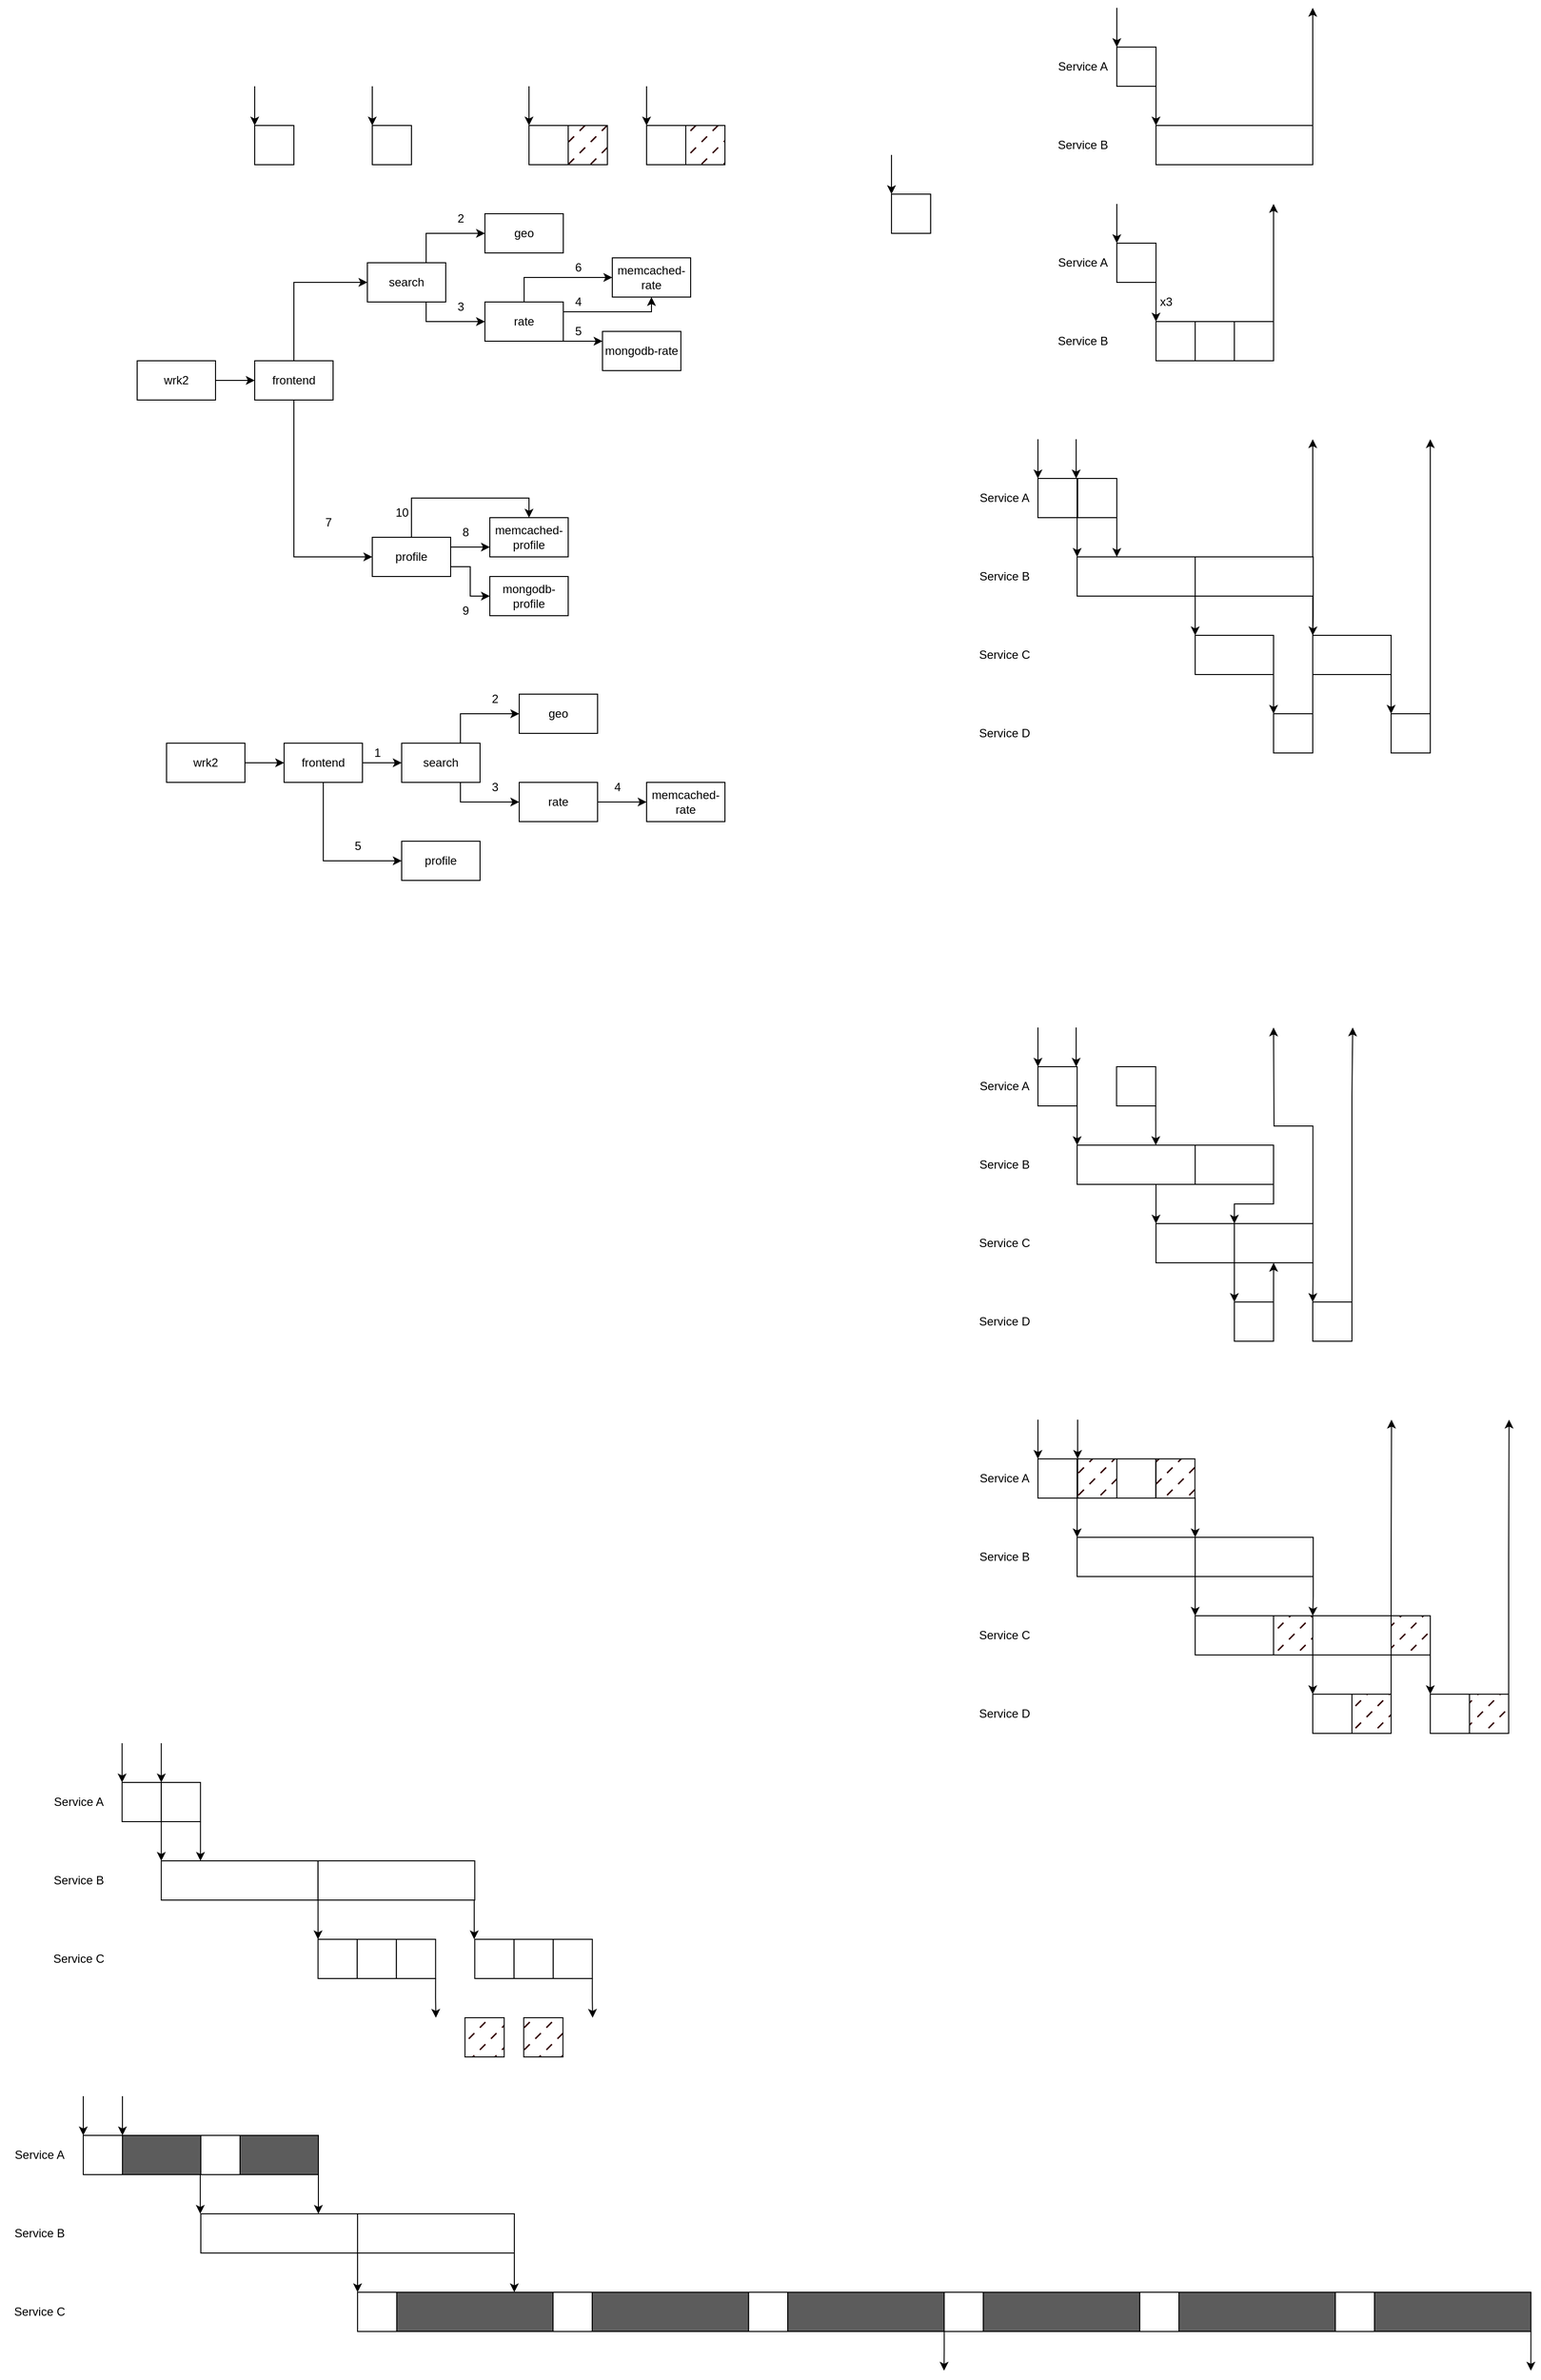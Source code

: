 <mxfile version="22.0.4" type="github">
  <diagram name="第 1 页" id="OEahfblkwuhMB7AwYaEU">
    <mxGraphModel dx="1998" dy="789" grid="1" gridSize="10" guides="1" tooltips="1" connect="1" arrows="1" fold="1" page="1" pageScale="1" pageWidth="827" pageHeight="1169" math="0" shadow="0">
      <root>
        <mxCell id="0" />
        <mxCell id="1" parent="0" />
        <mxCell id="B1E-eOPHSDBghDcf-yU1-1" value="" style="rounded=0;whiteSpace=wrap;html=1;" parent="1" vertex="1">
          <mxGeometry x="160" y="320" width="40" height="40" as="geometry" />
        </mxCell>
        <mxCell id="B1E-eOPHSDBghDcf-yU1-2" value="" style="rounded=0;whiteSpace=wrap;html=1;" parent="1" vertex="1">
          <mxGeometry x="280" y="320" width="40" height="40" as="geometry" />
        </mxCell>
        <mxCell id="B1E-eOPHSDBghDcf-yU1-3" value="" style="endArrow=classic;html=1;rounded=0;" parent="1" edge="1">
          <mxGeometry width="50" height="50" relative="1" as="geometry">
            <mxPoint x="160" y="280" as="sourcePoint" />
            <mxPoint x="160" y="320" as="targetPoint" />
          </mxGeometry>
        </mxCell>
        <mxCell id="B1E-eOPHSDBghDcf-yU1-4" value="" style="endArrow=classic;html=1;rounded=0;" parent="1" edge="1">
          <mxGeometry width="50" height="50" relative="1" as="geometry">
            <mxPoint x="280" y="280" as="sourcePoint" />
            <mxPoint x="280" y="320" as="targetPoint" />
          </mxGeometry>
        </mxCell>
        <mxCell id="B1E-eOPHSDBghDcf-yU1-5" value="" style="rounded=0;whiteSpace=wrap;html=1;" parent="1" vertex="1">
          <mxGeometry x="440" y="320" width="40" height="40" as="geometry" />
        </mxCell>
        <mxCell id="B1E-eOPHSDBghDcf-yU1-6" value="" style="rounded=0;whiteSpace=wrap;html=1;" parent="1" vertex="1">
          <mxGeometry x="560" y="320" width="40" height="40" as="geometry" />
        </mxCell>
        <mxCell id="B1E-eOPHSDBghDcf-yU1-7" value="" style="endArrow=classic;html=1;rounded=0;" parent="1" edge="1">
          <mxGeometry width="50" height="50" relative="1" as="geometry">
            <mxPoint x="440" y="280" as="sourcePoint" />
            <mxPoint x="440" y="320" as="targetPoint" />
          </mxGeometry>
        </mxCell>
        <mxCell id="B1E-eOPHSDBghDcf-yU1-8" value="" style="endArrow=classic;html=1;rounded=0;" parent="1" edge="1">
          <mxGeometry width="50" height="50" relative="1" as="geometry">
            <mxPoint x="560" y="280" as="sourcePoint" />
            <mxPoint x="560" y="320" as="targetPoint" />
          </mxGeometry>
        </mxCell>
        <mxCell id="B1E-eOPHSDBghDcf-yU1-9" value="" style="rounded=0;whiteSpace=wrap;html=1;gradientColor=none;gradientDirection=radial;fillStyle=dashed;fillColor=#330000;" parent="1" vertex="1">
          <mxGeometry x="480" y="320" width="40" height="40" as="geometry" />
        </mxCell>
        <mxCell id="B1E-eOPHSDBghDcf-yU1-10" value="" style="rounded=0;whiteSpace=wrap;html=1;gradientColor=none;gradientDirection=radial;fillStyle=dashed;fillColor=#330000;" parent="1" vertex="1">
          <mxGeometry x="600" y="320" width="40" height="40" as="geometry" />
        </mxCell>
        <mxCell id="B1E-eOPHSDBghDcf-yU1-11" style="edgeStyle=orthogonalEdgeStyle;rounded=0;orthogonalLoop=1;jettySize=auto;html=1;exitX=1;exitY=0.5;exitDx=0;exitDy=0;entryX=0;entryY=0.5;entryDx=0;entryDy=0;" parent="1" source="B1E-eOPHSDBghDcf-yU1-12" target="B1E-eOPHSDBghDcf-yU1-15" edge="1">
          <mxGeometry relative="1" as="geometry" />
        </mxCell>
        <mxCell id="B1E-eOPHSDBghDcf-yU1-12" value="wrk2" style="rounded=0;whiteSpace=wrap;html=1;" parent="1" vertex="1">
          <mxGeometry x="40" y="560" width="80" height="40" as="geometry" />
        </mxCell>
        <mxCell id="B1E-eOPHSDBghDcf-yU1-13" style="edgeStyle=orthogonalEdgeStyle;rounded=0;orthogonalLoop=1;jettySize=auto;html=1;exitX=0.5;exitY=1;exitDx=0;exitDy=0;entryX=0;entryY=0.5;entryDx=0;entryDy=0;" parent="1" source="B1E-eOPHSDBghDcf-yU1-15" target="B1E-eOPHSDBghDcf-yU1-27" edge="1">
          <mxGeometry relative="1" as="geometry" />
        </mxCell>
        <mxCell id="B1E-eOPHSDBghDcf-yU1-14" style="edgeStyle=orthogonalEdgeStyle;rounded=0;orthogonalLoop=1;jettySize=auto;html=1;exitX=0.5;exitY=0;exitDx=0;exitDy=0;entryX=0;entryY=0.5;entryDx=0;entryDy=0;" parent="1" source="B1E-eOPHSDBghDcf-yU1-15" target="B1E-eOPHSDBghDcf-yU1-18" edge="1">
          <mxGeometry relative="1" as="geometry" />
        </mxCell>
        <mxCell id="B1E-eOPHSDBghDcf-yU1-15" value="frontend" style="rounded=0;whiteSpace=wrap;html=1;" parent="1" vertex="1">
          <mxGeometry x="160" y="560" width="80" height="40" as="geometry" />
        </mxCell>
        <mxCell id="B1E-eOPHSDBghDcf-yU1-16" style="edgeStyle=orthogonalEdgeStyle;rounded=0;orthogonalLoop=1;jettySize=auto;html=1;exitX=0.75;exitY=0;exitDx=0;exitDy=0;entryX=0;entryY=0.5;entryDx=0;entryDy=0;" parent="1" source="B1E-eOPHSDBghDcf-yU1-18" target="B1E-eOPHSDBghDcf-yU1-19" edge="1">
          <mxGeometry relative="1" as="geometry" />
        </mxCell>
        <mxCell id="B1E-eOPHSDBghDcf-yU1-17" style="edgeStyle=orthogonalEdgeStyle;rounded=0;orthogonalLoop=1;jettySize=auto;html=1;exitX=0.75;exitY=1;exitDx=0;exitDy=0;entryX=0;entryY=0.5;entryDx=0;entryDy=0;" parent="1" source="B1E-eOPHSDBghDcf-yU1-18" target="B1E-eOPHSDBghDcf-yU1-23" edge="1">
          <mxGeometry relative="1" as="geometry" />
        </mxCell>
        <mxCell id="B1E-eOPHSDBghDcf-yU1-18" value="search" style="rounded=0;whiteSpace=wrap;html=1;" parent="1" vertex="1">
          <mxGeometry x="275" y="460" width="80" height="40" as="geometry" />
        </mxCell>
        <mxCell id="B1E-eOPHSDBghDcf-yU1-19" value="geo" style="rounded=0;whiteSpace=wrap;html=1;" parent="1" vertex="1">
          <mxGeometry x="395" y="410" width="80" height="40" as="geometry" />
        </mxCell>
        <mxCell id="B1E-eOPHSDBghDcf-yU1-20" style="edgeStyle=orthogonalEdgeStyle;rounded=0;orthogonalLoop=1;jettySize=auto;html=1;exitX=1;exitY=1;exitDx=0;exitDy=0;entryX=0;entryY=0.25;entryDx=0;entryDy=0;" parent="1" source="B1E-eOPHSDBghDcf-yU1-23" target="B1E-eOPHSDBghDcf-yU1-29" edge="1">
          <mxGeometry relative="1" as="geometry">
            <Array as="points">
              <mxPoint x="485" y="540" />
              <mxPoint x="485" y="540" />
            </Array>
          </mxGeometry>
        </mxCell>
        <mxCell id="B1E-eOPHSDBghDcf-yU1-21" style="edgeStyle=orthogonalEdgeStyle;rounded=0;orthogonalLoop=1;jettySize=auto;html=1;exitX=1;exitY=0.25;exitDx=0;exitDy=0;entryX=0.5;entryY=1;entryDx=0;entryDy=0;" parent="1" source="B1E-eOPHSDBghDcf-yU1-23" target="B1E-eOPHSDBghDcf-yU1-28" edge="1">
          <mxGeometry relative="1" as="geometry">
            <Array as="points">
              <mxPoint x="565" y="510" />
            </Array>
          </mxGeometry>
        </mxCell>
        <mxCell id="B1E-eOPHSDBghDcf-yU1-22" style="edgeStyle=orthogonalEdgeStyle;rounded=0;orthogonalLoop=1;jettySize=auto;html=1;exitX=0.5;exitY=0;exitDx=0;exitDy=0;entryX=0;entryY=0.5;entryDx=0;entryDy=0;" parent="1" source="B1E-eOPHSDBghDcf-yU1-23" target="B1E-eOPHSDBghDcf-yU1-28" edge="1">
          <mxGeometry relative="1" as="geometry" />
        </mxCell>
        <mxCell id="B1E-eOPHSDBghDcf-yU1-23" value="rate" style="rounded=0;whiteSpace=wrap;html=1;" parent="1" vertex="1">
          <mxGeometry x="395" y="500" width="80" height="40" as="geometry" />
        </mxCell>
        <mxCell id="B1E-eOPHSDBghDcf-yU1-24" style="edgeStyle=orthogonalEdgeStyle;rounded=0;orthogonalLoop=1;jettySize=auto;html=1;exitX=1;exitY=0.25;exitDx=0;exitDy=0;entryX=0;entryY=0.75;entryDx=0;entryDy=0;" parent="1" source="B1E-eOPHSDBghDcf-yU1-27" target="B1E-eOPHSDBghDcf-yU1-30" edge="1">
          <mxGeometry relative="1" as="geometry" />
        </mxCell>
        <mxCell id="B1E-eOPHSDBghDcf-yU1-25" style="edgeStyle=orthogonalEdgeStyle;rounded=0;orthogonalLoop=1;jettySize=auto;html=1;exitX=1;exitY=0.75;exitDx=0;exitDy=0;entryX=0;entryY=0.5;entryDx=0;entryDy=0;" parent="1" source="B1E-eOPHSDBghDcf-yU1-27" target="B1E-eOPHSDBghDcf-yU1-31" edge="1">
          <mxGeometry relative="1" as="geometry" />
        </mxCell>
        <mxCell id="B1E-eOPHSDBghDcf-yU1-26" style="edgeStyle=orthogonalEdgeStyle;rounded=0;orthogonalLoop=1;jettySize=auto;html=1;exitX=0.5;exitY=0;exitDx=0;exitDy=0;entryX=0.5;entryY=0;entryDx=0;entryDy=0;" parent="1" source="B1E-eOPHSDBghDcf-yU1-27" target="B1E-eOPHSDBghDcf-yU1-30" edge="1">
          <mxGeometry relative="1" as="geometry" />
        </mxCell>
        <mxCell id="B1E-eOPHSDBghDcf-yU1-27" value="profile" style="rounded=0;whiteSpace=wrap;html=1;" parent="1" vertex="1">
          <mxGeometry x="280" y="740" width="80" height="40" as="geometry" />
        </mxCell>
        <mxCell id="B1E-eOPHSDBghDcf-yU1-28" value="memcached-rate" style="rounded=0;whiteSpace=wrap;html=1;" parent="1" vertex="1">
          <mxGeometry x="525" y="455" width="80" height="40" as="geometry" />
        </mxCell>
        <mxCell id="B1E-eOPHSDBghDcf-yU1-29" value="mongodb-rate" style="rounded=0;whiteSpace=wrap;html=1;" parent="1" vertex="1">
          <mxGeometry x="515" y="530" width="80" height="40" as="geometry" />
        </mxCell>
        <mxCell id="B1E-eOPHSDBghDcf-yU1-30" value="memcached-profile" style="rounded=0;whiteSpace=wrap;html=1;" parent="1" vertex="1">
          <mxGeometry x="400" y="720" width="80" height="40" as="geometry" />
        </mxCell>
        <mxCell id="B1E-eOPHSDBghDcf-yU1-31" value="mongodb-profile" style="rounded=0;whiteSpace=wrap;html=1;" parent="1" vertex="1">
          <mxGeometry x="400" y="780" width="80" height="40" as="geometry" />
        </mxCell>
        <mxCell id="B1E-eOPHSDBghDcf-yU1-32" value="2" style="text;html=1;align=center;verticalAlign=middle;resizable=0;points=[];autosize=1;strokeColor=none;fillColor=none;" parent="1" vertex="1">
          <mxGeometry x="355" y="400" width="30" height="30" as="geometry" />
        </mxCell>
        <mxCell id="B1E-eOPHSDBghDcf-yU1-33" value="3" style="text;html=1;align=center;verticalAlign=middle;resizable=0;points=[];autosize=1;strokeColor=none;fillColor=none;" parent="1" vertex="1">
          <mxGeometry x="355" y="490" width="30" height="30" as="geometry" />
        </mxCell>
        <mxCell id="B1E-eOPHSDBghDcf-yU1-34" value="4" style="text;html=1;align=center;verticalAlign=middle;resizable=0;points=[];autosize=1;strokeColor=none;fillColor=none;" parent="1" vertex="1">
          <mxGeometry x="475" y="485" width="30" height="30" as="geometry" />
        </mxCell>
        <mxCell id="B1E-eOPHSDBghDcf-yU1-35" value="5" style="text;html=1;align=center;verticalAlign=middle;resizable=0;points=[];autosize=1;strokeColor=none;fillColor=none;" parent="1" vertex="1">
          <mxGeometry x="475" y="515" width="30" height="30" as="geometry" />
        </mxCell>
        <mxCell id="B1E-eOPHSDBghDcf-yU1-36" value="8" style="text;html=1;align=center;verticalAlign=middle;resizable=0;points=[];autosize=1;strokeColor=none;fillColor=none;" parent="1" vertex="1">
          <mxGeometry x="360" y="720" width="30" height="30" as="geometry" />
        </mxCell>
        <mxCell id="B1E-eOPHSDBghDcf-yU1-37" value="7" style="text;html=1;align=center;verticalAlign=middle;resizable=0;points=[];autosize=1;strokeColor=none;fillColor=none;" parent="1" vertex="1">
          <mxGeometry x="220" y="710" width="30" height="30" as="geometry" />
        </mxCell>
        <mxCell id="B1E-eOPHSDBghDcf-yU1-38" value="9" style="text;html=1;align=center;verticalAlign=middle;resizable=0;points=[];autosize=1;strokeColor=none;fillColor=none;" parent="1" vertex="1">
          <mxGeometry x="360" y="800" width="30" height="30" as="geometry" />
        </mxCell>
        <mxCell id="B1E-eOPHSDBghDcf-yU1-39" value="6" style="text;html=1;align=center;verticalAlign=middle;resizable=0;points=[];autosize=1;strokeColor=none;fillColor=none;" parent="1" vertex="1">
          <mxGeometry x="475" y="450" width="30" height="30" as="geometry" />
        </mxCell>
        <mxCell id="B1E-eOPHSDBghDcf-yU1-40" value="10" style="text;html=1;align=center;verticalAlign=middle;resizable=0;points=[];autosize=1;strokeColor=none;fillColor=none;" parent="1" vertex="1">
          <mxGeometry x="290" y="700" width="40" height="30" as="geometry" />
        </mxCell>
        <mxCell id="B1E-eOPHSDBghDcf-yU1-41" style="edgeStyle=orthogonalEdgeStyle;rounded=0;orthogonalLoop=1;jettySize=auto;html=1;exitX=1;exitY=0.5;exitDx=0;exitDy=0;entryX=0;entryY=0.5;entryDx=0;entryDy=0;" parent="1" source="B1E-eOPHSDBghDcf-yU1-42" target="B1E-eOPHSDBghDcf-yU1-45" edge="1">
          <mxGeometry relative="1" as="geometry" />
        </mxCell>
        <mxCell id="B1E-eOPHSDBghDcf-yU1-42" value="wrk2" style="rounded=0;whiteSpace=wrap;html=1;" parent="1" vertex="1">
          <mxGeometry x="70" y="950" width="80" height="40" as="geometry" />
        </mxCell>
        <mxCell id="B1E-eOPHSDBghDcf-yU1-43" style="edgeStyle=orthogonalEdgeStyle;rounded=0;orthogonalLoop=1;jettySize=auto;html=1;exitX=1;exitY=0.5;exitDx=0;exitDy=0;entryX=0;entryY=0.5;entryDx=0;entryDy=0;" parent="1" source="B1E-eOPHSDBghDcf-yU1-45" target="B1E-eOPHSDBghDcf-yU1-48" edge="1">
          <mxGeometry relative="1" as="geometry" />
        </mxCell>
        <mxCell id="B1E-eOPHSDBghDcf-yU1-44" style="edgeStyle=orthogonalEdgeStyle;rounded=0;orthogonalLoop=1;jettySize=auto;html=1;exitX=0.5;exitY=1;exitDx=0;exitDy=0;entryX=0;entryY=0.5;entryDx=0;entryDy=0;" parent="1" source="B1E-eOPHSDBghDcf-yU1-45" target="B1E-eOPHSDBghDcf-yU1-52" edge="1">
          <mxGeometry relative="1" as="geometry" />
        </mxCell>
        <mxCell id="B1E-eOPHSDBghDcf-yU1-45" value="frontend" style="rounded=0;whiteSpace=wrap;html=1;" parent="1" vertex="1">
          <mxGeometry x="190" y="950" width="80" height="40" as="geometry" />
        </mxCell>
        <mxCell id="B1E-eOPHSDBghDcf-yU1-46" style="edgeStyle=orthogonalEdgeStyle;rounded=0;orthogonalLoop=1;jettySize=auto;html=1;exitX=0.75;exitY=0;exitDx=0;exitDy=0;entryX=0;entryY=0.5;entryDx=0;entryDy=0;" parent="1" source="B1E-eOPHSDBghDcf-yU1-48" target="B1E-eOPHSDBghDcf-yU1-49" edge="1">
          <mxGeometry relative="1" as="geometry" />
        </mxCell>
        <mxCell id="B1E-eOPHSDBghDcf-yU1-47" style="edgeStyle=orthogonalEdgeStyle;rounded=0;orthogonalLoop=1;jettySize=auto;html=1;exitX=0.75;exitY=1;exitDx=0;exitDy=0;entryX=0;entryY=0.5;entryDx=0;entryDy=0;" parent="1" source="B1E-eOPHSDBghDcf-yU1-48" target="B1E-eOPHSDBghDcf-yU1-51" edge="1">
          <mxGeometry relative="1" as="geometry" />
        </mxCell>
        <mxCell id="B1E-eOPHSDBghDcf-yU1-48" value="search" style="rounded=0;whiteSpace=wrap;html=1;" parent="1" vertex="1">
          <mxGeometry x="310" y="950" width="80" height="40" as="geometry" />
        </mxCell>
        <mxCell id="B1E-eOPHSDBghDcf-yU1-49" value="geo" style="rounded=0;whiteSpace=wrap;html=1;" parent="1" vertex="1">
          <mxGeometry x="430" y="900" width="80" height="40" as="geometry" />
        </mxCell>
        <mxCell id="B1E-eOPHSDBghDcf-yU1-50" value="" style="edgeStyle=orthogonalEdgeStyle;rounded=0;orthogonalLoop=1;jettySize=auto;html=1;" parent="1" source="B1E-eOPHSDBghDcf-yU1-51" target="B1E-eOPHSDBghDcf-yU1-53" edge="1">
          <mxGeometry relative="1" as="geometry" />
        </mxCell>
        <mxCell id="B1E-eOPHSDBghDcf-yU1-51" value="rate" style="rounded=0;whiteSpace=wrap;html=1;" parent="1" vertex="1">
          <mxGeometry x="430" y="990" width="80" height="40" as="geometry" />
        </mxCell>
        <mxCell id="B1E-eOPHSDBghDcf-yU1-52" value="profile" style="rounded=0;whiteSpace=wrap;html=1;" parent="1" vertex="1">
          <mxGeometry x="310" y="1050" width="80" height="40" as="geometry" />
        </mxCell>
        <mxCell id="B1E-eOPHSDBghDcf-yU1-53" value="memcached-rate" style="rounded=0;whiteSpace=wrap;html=1;" parent="1" vertex="1">
          <mxGeometry x="560" y="990" width="80" height="40" as="geometry" />
        </mxCell>
        <mxCell id="B1E-eOPHSDBghDcf-yU1-54" value="1" style="text;html=1;align=center;verticalAlign=middle;resizable=0;points=[];autosize=1;strokeColor=none;fillColor=none;" parent="1" vertex="1">
          <mxGeometry x="270" y="945" width="30" height="30" as="geometry" />
        </mxCell>
        <mxCell id="B1E-eOPHSDBghDcf-yU1-55" value="2" style="text;html=1;align=center;verticalAlign=middle;resizable=0;points=[];autosize=1;strokeColor=none;fillColor=none;" parent="1" vertex="1">
          <mxGeometry x="390" y="890" width="30" height="30" as="geometry" />
        </mxCell>
        <mxCell id="B1E-eOPHSDBghDcf-yU1-56" value="3" style="text;html=1;align=center;verticalAlign=middle;resizable=0;points=[];autosize=1;strokeColor=none;fillColor=none;" parent="1" vertex="1">
          <mxGeometry x="390" y="980" width="30" height="30" as="geometry" />
        </mxCell>
        <mxCell id="B1E-eOPHSDBghDcf-yU1-57" value="5" style="text;html=1;align=center;verticalAlign=middle;resizable=0;points=[];autosize=1;strokeColor=none;fillColor=none;" parent="1" vertex="1">
          <mxGeometry x="250" y="1040" width="30" height="30" as="geometry" />
        </mxCell>
        <mxCell id="B1E-eOPHSDBghDcf-yU1-58" value="4" style="text;html=1;align=center;verticalAlign=middle;resizable=0;points=[];autosize=1;strokeColor=none;fillColor=none;" parent="1" vertex="1">
          <mxGeometry x="515" y="980" width="30" height="30" as="geometry" />
        </mxCell>
        <mxCell id="B1E-eOPHSDBghDcf-yU1-59" value="" style="rounded=0;whiteSpace=wrap;html=1;" parent="1" vertex="1">
          <mxGeometry x="810" y="390" width="40" height="40" as="geometry" />
        </mxCell>
        <mxCell id="B1E-eOPHSDBghDcf-yU1-60" style="edgeStyle=orthogonalEdgeStyle;rounded=0;orthogonalLoop=1;jettySize=auto;html=1;exitX=1;exitY=1;exitDx=0;exitDy=0;entryX=0;entryY=0;entryDx=0;entryDy=0;" parent="1" source="B1E-eOPHSDBghDcf-yU1-61" target="B1E-eOPHSDBghDcf-yU1-65" edge="1">
          <mxGeometry relative="1" as="geometry" />
        </mxCell>
        <mxCell id="B1E-eOPHSDBghDcf-yU1-61" value="" style="rounded=0;whiteSpace=wrap;html=1;" parent="1" vertex="1">
          <mxGeometry x="1040" y="240" width="40" height="40" as="geometry" />
        </mxCell>
        <mxCell id="B1E-eOPHSDBghDcf-yU1-62" value="" style="endArrow=classic;html=1;rounded=0;" parent="1" edge="1">
          <mxGeometry width="50" height="50" relative="1" as="geometry">
            <mxPoint x="810" y="350" as="sourcePoint" />
            <mxPoint x="810" y="390" as="targetPoint" />
          </mxGeometry>
        </mxCell>
        <mxCell id="B1E-eOPHSDBghDcf-yU1-63" value="" style="endArrow=classic;html=1;rounded=0;" parent="1" edge="1">
          <mxGeometry width="50" height="50" relative="1" as="geometry">
            <mxPoint x="1040" y="200" as="sourcePoint" />
            <mxPoint x="1040" y="240" as="targetPoint" />
          </mxGeometry>
        </mxCell>
        <mxCell id="B1E-eOPHSDBghDcf-yU1-64" style="edgeStyle=orthogonalEdgeStyle;rounded=0;orthogonalLoop=1;jettySize=auto;html=1;exitX=1;exitY=0;exitDx=0;exitDy=0;" parent="1" source="B1E-eOPHSDBghDcf-yU1-65" edge="1">
          <mxGeometry relative="1" as="geometry">
            <mxPoint x="1240" y="200" as="targetPoint" />
          </mxGeometry>
        </mxCell>
        <mxCell id="B1E-eOPHSDBghDcf-yU1-65" value="" style="rounded=0;whiteSpace=wrap;html=1;" parent="1" vertex="1">
          <mxGeometry x="1080" y="320" width="160" height="40" as="geometry" />
        </mxCell>
        <mxCell id="B1E-eOPHSDBghDcf-yU1-66" value="Service A" style="text;html=1;align=center;verticalAlign=middle;resizable=0;points=[];autosize=1;strokeColor=none;fillColor=none;" parent="1" vertex="1">
          <mxGeometry x="970" y="245" width="70" height="30" as="geometry" />
        </mxCell>
        <mxCell id="B1E-eOPHSDBghDcf-yU1-67" value="Service B" style="text;html=1;align=center;verticalAlign=middle;resizable=0;points=[];autosize=1;strokeColor=none;fillColor=none;" parent="1" vertex="1">
          <mxGeometry x="970" y="325" width="70" height="30" as="geometry" />
        </mxCell>
        <mxCell id="B1E-eOPHSDBghDcf-yU1-68" style="edgeStyle=orthogonalEdgeStyle;rounded=0;orthogonalLoop=1;jettySize=auto;html=1;exitX=1;exitY=1;exitDx=0;exitDy=0;entryX=0;entryY=0;entryDx=0;entryDy=0;" parent="1" source="B1E-eOPHSDBghDcf-yU1-69" edge="1">
          <mxGeometry relative="1" as="geometry">
            <mxPoint x="1080" y="520" as="targetPoint" />
          </mxGeometry>
        </mxCell>
        <mxCell id="B1E-eOPHSDBghDcf-yU1-69" value="" style="rounded=0;whiteSpace=wrap;html=1;" parent="1" vertex="1">
          <mxGeometry x="1040" y="440" width="40" height="40" as="geometry" />
        </mxCell>
        <mxCell id="B1E-eOPHSDBghDcf-yU1-70" value="" style="endArrow=classic;html=1;rounded=0;" parent="1" edge="1">
          <mxGeometry width="50" height="50" relative="1" as="geometry">
            <mxPoint x="1040" y="400" as="sourcePoint" />
            <mxPoint x="1040" y="440" as="targetPoint" />
          </mxGeometry>
        </mxCell>
        <mxCell id="B1E-eOPHSDBghDcf-yU1-71" value="Service A" style="text;html=1;align=center;verticalAlign=middle;resizable=0;points=[];autosize=1;strokeColor=none;fillColor=none;" parent="1" vertex="1">
          <mxGeometry x="970" y="445" width="70" height="30" as="geometry" />
        </mxCell>
        <mxCell id="B1E-eOPHSDBghDcf-yU1-72" value="Service B" style="text;html=1;align=center;verticalAlign=middle;resizable=0;points=[];autosize=1;strokeColor=none;fillColor=none;" parent="1" vertex="1">
          <mxGeometry x="970" y="525" width="70" height="30" as="geometry" />
        </mxCell>
        <mxCell id="B1E-eOPHSDBghDcf-yU1-73" value="x3" style="text;html=1;align=center;verticalAlign=middle;resizable=0;points=[];autosize=1;strokeColor=none;fillColor=none;" parent="1" vertex="1">
          <mxGeometry x="1070" y="485" width="40" height="30" as="geometry" />
        </mxCell>
        <mxCell id="B1E-eOPHSDBghDcf-yU1-74" value="" style="rounded=0;whiteSpace=wrap;html=1;" parent="1" vertex="1">
          <mxGeometry x="1080" y="520" width="40" height="40" as="geometry" />
        </mxCell>
        <mxCell id="B1E-eOPHSDBghDcf-yU1-75" value="" style="rounded=0;whiteSpace=wrap;html=1;" parent="1" vertex="1">
          <mxGeometry x="1120" y="520" width="40" height="40" as="geometry" />
        </mxCell>
        <mxCell id="B1E-eOPHSDBghDcf-yU1-76" style="edgeStyle=orthogonalEdgeStyle;rounded=0;orthogonalLoop=1;jettySize=auto;html=1;exitX=1;exitY=0;exitDx=0;exitDy=0;" parent="1" source="B1E-eOPHSDBghDcf-yU1-77" edge="1">
          <mxGeometry relative="1" as="geometry">
            <mxPoint x="1200" y="400" as="targetPoint" />
          </mxGeometry>
        </mxCell>
        <mxCell id="B1E-eOPHSDBghDcf-yU1-77" value="" style="rounded=0;whiteSpace=wrap;html=1;" parent="1" vertex="1">
          <mxGeometry x="1160" y="520" width="40" height="40" as="geometry" />
        </mxCell>
        <mxCell id="B1E-eOPHSDBghDcf-yU1-78" style="edgeStyle=orthogonalEdgeStyle;rounded=0;orthogonalLoop=1;jettySize=auto;html=1;exitX=1;exitY=1;exitDx=0;exitDy=0;entryX=0;entryY=0;entryDx=0;entryDy=0;" parent="1" source="B1E-eOPHSDBghDcf-yU1-79" edge="1">
          <mxGeometry relative="1" as="geometry">
            <mxPoint x="999.5" y="760" as="targetPoint" />
          </mxGeometry>
        </mxCell>
        <mxCell id="B1E-eOPHSDBghDcf-yU1-79" value="" style="rounded=0;whiteSpace=wrap;html=1;" parent="1" vertex="1">
          <mxGeometry x="959.5" y="680" width="40" height="40" as="geometry" />
        </mxCell>
        <mxCell id="B1E-eOPHSDBghDcf-yU1-80" value="" style="endArrow=classic;html=1;rounded=0;" parent="1" edge="1">
          <mxGeometry width="50" height="50" relative="1" as="geometry">
            <mxPoint x="959.5" y="640" as="sourcePoint" />
            <mxPoint x="959.5" y="680" as="targetPoint" />
          </mxGeometry>
        </mxCell>
        <mxCell id="B1E-eOPHSDBghDcf-yU1-81" value="Service A" style="text;html=1;align=center;verticalAlign=middle;resizable=0;points=[];autosize=1;strokeColor=none;fillColor=none;" parent="1" vertex="1">
          <mxGeometry x="889.5" y="685" width="70" height="30" as="geometry" />
        </mxCell>
        <mxCell id="B1E-eOPHSDBghDcf-yU1-82" value="Service B" style="text;html=1;align=center;verticalAlign=middle;resizable=0;points=[];autosize=1;strokeColor=none;fillColor=none;" parent="1" vertex="1">
          <mxGeometry x="889.5" y="765" width="70" height="30" as="geometry" />
        </mxCell>
        <mxCell id="B1E-eOPHSDBghDcf-yU1-83" value="" style="rounded=0;whiteSpace=wrap;html=1;" parent="1" vertex="1">
          <mxGeometry x="999.5" y="760" width="120.5" height="40" as="geometry" />
        </mxCell>
        <mxCell id="B1E-eOPHSDBghDcf-yU1-84" value="Service C" style="text;html=1;align=center;verticalAlign=middle;resizable=0;points=[];autosize=1;strokeColor=none;fillColor=none;" parent="1" vertex="1">
          <mxGeometry x="884.75" y="845" width="80" height="30" as="geometry" />
        </mxCell>
        <mxCell id="B1E-eOPHSDBghDcf-yU1-85" style="edgeStyle=orthogonalEdgeStyle;rounded=0;orthogonalLoop=1;jettySize=auto;html=1;exitX=1;exitY=1;exitDx=0;exitDy=0;entryX=0;entryY=0;entryDx=0;entryDy=0;" parent="1" source="B1E-eOPHSDBghDcf-yU1-86" target="B1E-eOPHSDBghDcf-yU1-89" edge="1">
          <mxGeometry relative="1" as="geometry" />
        </mxCell>
        <mxCell id="B1E-eOPHSDBghDcf-yU1-86" value="" style="rounded=0;whiteSpace=wrap;html=1;" parent="1" vertex="1">
          <mxGeometry x="1120" y="840" width="80" height="40" as="geometry" />
        </mxCell>
        <mxCell id="B1E-eOPHSDBghDcf-yU1-87" value="Service D" style="text;html=1;align=center;verticalAlign=middle;resizable=0;points=[];autosize=1;strokeColor=none;fillColor=none;" parent="1" vertex="1">
          <mxGeometry x="884.75" y="925" width="80" height="30" as="geometry" />
        </mxCell>
        <mxCell id="B1E-eOPHSDBghDcf-yU1-88" style="edgeStyle=orthogonalEdgeStyle;rounded=0;orthogonalLoop=1;jettySize=auto;html=1;exitX=1;exitY=0;exitDx=0;exitDy=0;" parent="1" source="B1E-eOPHSDBghDcf-yU1-89" edge="1">
          <mxGeometry relative="1" as="geometry">
            <mxPoint x="1240" y="640" as="targetPoint" />
          </mxGeometry>
        </mxCell>
        <mxCell id="B1E-eOPHSDBghDcf-yU1-89" value="" style="rounded=0;whiteSpace=wrap;html=1;" parent="1" vertex="1">
          <mxGeometry x="1200" y="920" width="40" height="40" as="geometry" />
        </mxCell>
        <mxCell id="B1E-eOPHSDBghDcf-yU1-90" value="" style="rounded=0;whiteSpace=wrap;html=1;" parent="1" vertex="1">
          <mxGeometry x="1000" y="680" width="40" height="40" as="geometry" />
        </mxCell>
        <mxCell id="B1E-eOPHSDBghDcf-yU1-91" value="" style="endArrow=classic;html=1;rounded=0;" parent="1" edge="1">
          <mxGeometry width="50" height="50" relative="1" as="geometry">
            <mxPoint x="998.5" y="640" as="sourcePoint" />
            <mxPoint x="998.5" y="680" as="targetPoint" />
          </mxGeometry>
        </mxCell>
        <mxCell id="B1E-eOPHSDBghDcf-yU1-92" style="edgeStyle=orthogonalEdgeStyle;rounded=0;orthogonalLoop=1;jettySize=auto;html=1;exitX=1;exitY=1;exitDx=0;exitDy=0;entryX=0.336;entryY=0;entryDx=0;entryDy=0;entryPerimeter=0;" parent="1" source="B1E-eOPHSDBghDcf-yU1-90" target="B1E-eOPHSDBghDcf-yU1-83" edge="1">
          <mxGeometry relative="1" as="geometry" />
        </mxCell>
        <mxCell id="B1E-eOPHSDBghDcf-yU1-93" style="edgeStyle=orthogonalEdgeStyle;rounded=0;orthogonalLoop=1;jettySize=auto;html=1;exitX=0;exitY=1;exitDx=0;exitDy=0;entryX=0;entryY=0;entryDx=0;entryDy=0;" parent="1" source="B1E-eOPHSDBghDcf-yU1-95" target="B1E-eOPHSDBghDcf-yU1-86" edge="1">
          <mxGeometry relative="1" as="geometry" />
        </mxCell>
        <mxCell id="B1E-eOPHSDBghDcf-yU1-94" style="edgeStyle=orthogonalEdgeStyle;rounded=0;orthogonalLoop=1;jettySize=auto;html=1;exitX=1;exitY=1;exitDx=0;exitDy=0;entryX=0;entryY=0;entryDx=0;entryDy=0;" parent="1" source="B1E-eOPHSDBghDcf-yU1-95" target="B1E-eOPHSDBghDcf-yU1-97" edge="1">
          <mxGeometry relative="1" as="geometry" />
        </mxCell>
        <mxCell id="B1E-eOPHSDBghDcf-yU1-95" value="" style="rounded=0;whiteSpace=wrap;html=1;" parent="1" vertex="1">
          <mxGeometry x="1120" y="760" width="120.5" height="40" as="geometry" />
        </mxCell>
        <mxCell id="B1E-eOPHSDBghDcf-yU1-96" style="edgeStyle=orthogonalEdgeStyle;rounded=0;orthogonalLoop=1;jettySize=auto;html=1;exitX=1;exitY=1;exitDx=0;exitDy=0;entryX=0;entryY=0;entryDx=0;entryDy=0;" parent="1" source="B1E-eOPHSDBghDcf-yU1-97" target="B1E-eOPHSDBghDcf-yU1-99" edge="1">
          <mxGeometry relative="1" as="geometry" />
        </mxCell>
        <mxCell id="B1E-eOPHSDBghDcf-yU1-97" value="" style="rounded=0;whiteSpace=wrap;html=1;" parent="1" vertex="1">
          <mxGeometry x="1240" y="840" width="80" height="40" as="geometry" />
        </mxCell>
        <mxCell id="B1E-eOPHSDBghDcf-yU1-98" style="edgeStyle=orthogonalEdgeStyle;rounded=0;orthogonalLoop=1;jettySize=auto;html=1;exitX=1;exitY=0;exitDx=0;exitDy=0;" parent="1" source="B1E-eOPHSDBghDcf-yU1-99" edge="1">
          <mxGeometry relative="1" as="geometry">
            <mxPoint x="1360" y="640" as="targetPoint" />
          </mxGeometry>
        </mxCell>
        <mxCell id="B1E-eOPHSDBghDcf-yU1-99" value="" style="rounded=0;whiteSpace=wrap;html=1;" parent="1" vertex="1">
          <mxGeometry x="1320" y="920" width="40" height="40" as="geometry" />
        </mxCell>
        <mxCell id="B1E-eOPHSDBghDcf-yU1-100" style="edgeStyle=orthogonalEdgeStyle;rounded=0;orthogonalLoop=1;jettySize=auto;html=1;exitX=1;exitY=1;exitDx=0;exitDy=0;entryX=0;entryY=0;entryDx=0;entryDy=0;" parent="1" source="B1E-eOPHSDBghDcf-yU1-101" edge="1">
          <mxGeometry relative="1" as="geometry">
            <mxPoint x="999.5" y="1360" as="targetPoint" />
          </mxGeometry>
        </mxCell>
        <mxCell id="B1E-eOPHSDBghDcf-yU1-101" value="" style="rounded=0;whiteSpace=wrap;html=1;" parent="1" vertex="1">
          <mxGeometry x="959.5" y="1280" width="40" height="40" as="geometry" />
        </mxCell>
        <mxCell id="B1E-eOPHSDBghDcf-yU1-102" value="" style="endArrow=classic;html=1;rounded=0;" parent="1" edge="1">
          <mxGeometry width="50" height="50" relative="1" as="geometry">
            <mxPoint x="959.5" y="1240" as="sourcePoint" />
            <mxPoint x="959.5" y="1280" as="targetPoint" />
          </mxGeometry>
        </mxCell>
        <mxCell id="B1E-eOPHSDBghDcf-yU1-103" value="Service A" style="text;html=1;align=center;verticalAlign=middle;resizable=0;points=[];autosize=1;strokeColor=none;fillColor=none;" parent="1" vertex="1">
          <mxGeometry x="889.5" y="1285" width="70" height="30" as="geometry" />
        </mxCell>
        <mxCell id="B1E-eOPHSDBghDcf-yU1-104" value="Service B" style="text;html=1;align=center;verticalAlign=middle;resizable=0;points=[];autosize=1;strokeColor=none;fillColor=none;" parent="1" vertex="1">
          <mxGeometry x="889.5" y="1365" width="70" height="30" as="geometry" />
        </mxCell>
        <mxCell id="B1E-eOPHSDBghDcf-yU1-105" value="" style="rounded=0;whiteSpace=wrap;html=1;" parent="1" vertex="1">
          <mxGeometry x="999.5" y="1360" width="120.5" height="40" as="geometry" />
        </mxCell>
        <mxCell id="B1E-eOPHSDBghDcf-yU1-106" value="Service C" style="text;html=1;align=center;verticalAlign=middle;resizable=0;points=[];autosize=1;strokeColor=none;fillColor=none;" parent="1" vertex="1">
          <mxGeometry x="884.75" y="1445" width="80" height="30" as="geometry" />
        </mxCell>
        <mxCell id="B1E-eOPHSDBghDcf-yU1-107" value="" style="rounded=0;whiteSpace=wrap;html=1;" parent="1" vertex="1">
          <mxGeometry x="1080" y="1440" width="80" height="40" as="geometry" />
        </mxCell>
        <mxCell id="B1E-eOPHSDBghDcf-yU1-108" value="Service D" style="text;html=1;align=center;verticalAlign=middle;resizable=0;points=[];autosize=1;strokeColor=none;fillColor=none;" parent="1" vertex="1">
          <mxGeometry x="884.75" y="1525" width="80" height="30" as="geometry" />
        </mxCell>
        <mxCell id="B1E-eOPHSDBghDcf-yU1-109" value="" style="rounded=0;whiteSpace=wrap;html=1;" parent="1" vertex="1">
          <mxGeometry x="1160.0" y="1520" width="40" height="40" as="geometry" />
        </mxCell>
        <mxCell id="B1E-eOPHSDBghDcf-yU1-110" style="edgeStyle=orthogonalEdgeStyle;rounded=0;orthogonalLoop=1;jettySize=auto;html=1;exitX=1;exitY=1;exitDx=0;exitDy=0;" parent="1" source="B1E-eOPHSDBghDcf-yU1-111" edge="1">
          <mxGeometry relative="1" as="geometry">
            <mxPoint x="1080" y="1360" as="targetPoint" />
            <Array as="points">
              <mxPoint x="1080" y="1360" />
            </Array>
          </mxGeometry>
        </mxCell>
        <mxCell id="B1E-eOPHSDBghDcf-yU1-111" value="" style="rounded=0;whiteSpace=wrap;html=1;" parent="1" vertex="1">
          <mxGeometry x="1039.75" y="1280" width="40" height="40" as="geometry" />
        </mxCell>
        <mxCell id="B1E-eOPHSDBghDcf-yU1-112" value="" style="endArrow=classic;html=1;rounded=0;" parent="1" edge="1">
          <mxGeometry width="50" height="50" relative="1" as="geometry">
            <mxPoint x="998.5" y="1240" as="sourcePoint" />
            <mxPoint x="998.5" y="1280" as="targetPoint" />
          </mxGeometry>
        </mxCell>
        <mxCell id="B1E-eOPHSDBghDcf-yU1-113" style="edgeStyle=orthogonalEdgeStyle;rounded=0;orthogonalLoop=1;jettySize=auto;html=1;exitX=0;exitY=1;exitDx=0;exitDy=0;entryX=0;entryY=0;entryDx=0;entryDy=0;" parent="1" source="B1E-eOPHSDBghDcf-yU1-115" target="B1E-eOPHSDBghDcf-yU1-107" edge="1">
          <mxGeometry relative="1" as="geometry">
            <Array as="points">
              <mxPoint x="1080" y="1410" />
              <mxPoint x="1080" y="1410" />
            </Array>
          </mxGeometry>
        </mxCell>
        <mxCell id="B1E-eOPHSDBghDcf-yU1-114" style="edgeStyle=orthogonalEdgeStyle;rounded=0;orthogonalLoop=1;jettySize=auto;html=1;exitX=1;exitY=1;exitDx=0;exitDy=0;entryX=0;entryY=0;entryDx=0;entryDy=0;" parent="1" source="B1E-eOPHSDBghDcf-yU1-115" target="B1E-eOPHSDBghDcf-yU1-122" edge="1">
          <mxGeometry relative="1" as="geometry" />
        </mxCell>
        <mxCell id="B1E-eOPHSDBghDcf-yU1-115" value="" style="rounded=0;whiteSpace=wrap;html=1;" parent="1" vertex="1">
          <mxGeometry x="1120" y="1360" width="80" height="40" as="geometry" />
        </mxCell>
        <mxCell id="B1E-eOPHSDBghDcf-yU1-116" style="edgeStyle=orthogonalEdgeStyle;rounded=0;orthogonalLoop=1;jettySize=auto;html=1;exitX=1;exitY=1;exitDx=0;exitDy=0;entryX=0;entryY=0;entryDx=0;entryDy=0;" parent="1" source="B1E-eOPHSDBghDcf-yU1-122" target="B1E-eOPHSDBghDcf-yU1-118" edge="1">
          <mxGeometry relative="1" as="geometry" />
        </mxCell>
        <mxCell id="B1E-eOPHSDBghDcf-yU1-117" style="edgeStyle=orthogonalEdgeStyle;rounded=0;orthogonalLoop=1;jettySize=auto;html=1;exitX=1;exitY=0;exitDx=0;exitDy=0;" parent="1" source="B1E-eOPHSDBghDcf-yU1-118" edge="1">
          <mxGeometry relative="1" as="geometry">
            <mxPoint x="1280.8" y="1240" as="targetPoint" />
            <Array as="points">
              <mxPoint x="1280.8" y="1310" />
              <mxPoint x="1280.8" y="1310" />
            </Array>
          </mxGeometry>
        </mxCell>
        <mxCell id="B1E-eOPHSDBghDcf-yU1-118" value="" style="rounded=0;whiteSpace=wrap;html=1;" parent="1" vertex="1">
          <mxGeometry x="1240.0" y="1520" width="40" height="40" as="geometry" />
        </mxCell>
        <mxCell id="B1E-eOPHSDBghDcf-yU1-119" value="" style="edgeStyle=orthogonalEdgeStyle;rounded=0;orthogonalLoop=1;jettySize=auto;html=1;exitX=1;exitY=0;exitDx=0;exitDy=0;" parent="1" source="B1E-eOPHSDBghDcf-yU1-122" edge="1">
          <mxGeometry relative="1" as="geometry">
            <mxPoint x="1200" y="1240" as="targetPoint" />
            <mxPoint x="1200" y="1520" as="sourcePoint" />
            <Array as="points" />
          </mxGeometry>
        </mxCell>
        <mxCell id="B1E-eOPHSDBghDcf-yU1-120" style="edgeStyle=orthogonalEdgeStyle;rounded=0;orthogonalLoop=1;jettySize=auto;html=1;exitX=0;exitY=1;exitDx=0;exitDy=0;entryX=0;entryY=0;entryDx=0;entryDy=0;" parent="1" source="B1E-eOPHSDBghDcf-yU1-122" target="B1E-eOPHSDBghDcf-yU1-109" edge="1">
          <mxGeometry relative="1" as="geometry" />
        </mxCell>
        <mxCell id="B1E-eOPHSDBghDcf-yU1-121" value="" style="edgeStyle=orthogonalEdgeStyle;rounded=0;orthogonalLoop=1;jettySize=auto;html=1;exitX=1;exitY=0;exitDx=0;exitDy=0;" parent="1" source="B1E-eOPHSDBghDcf-yU1-109" target="B1E-eOPHSDBghDcf-yU1-122" edge="1">
          <mxGeometry relative="1" as="geometry">
            <mxPoint x="1200" y="1240" as="targetPoint" />
            <mxPoint x="1200" y="1520" as="sourcePoint" />
            <Array as="points" />
          </mxGeometry>
        </mxCell>
        <mxCell id="B1E-eOPHSDBghDcf-yU1-122" value="" style="rounded=0;whiteSpace=wrap;html=1;" parent="1" vertex="1">
          <mxGeometry x="1160" y="1440" width="80.2" height="40" as="geometry" />
        </mxCell>
        <mxCell id="B1E-eOPHSDBghDcf-yU1-123" style="edgeStyle=orthogonalEdgeStyle;rounded=0;orthogonalLoop=1;jettySize=auto;html=1;exitX=1;exitY=1;exitDx=0;exitDy=0;entryX=0;entryY=0;entryDx=0;entryDy=0;" parent="1" source="B1E-eOPHSDBghDcf-yU1-124" edge="1">
          <mxGeometry relative="1" as="geometry">
            <mxPoint x="999.5" y="1760" as="targetPoint" />
          </mxGeometry>
        </mxCell>
        <mxCell id="B1E-eOPHSDBghDcf-yU1-124" value="" style="rounded=0;whiteSpace=wrap;html=1;" parent="1" vertex="1">
          <mxGeometry x="959.5" y="1680" width="40" height="40" as="geometry" />
        </mxCell>
        <mxCell id="B1E-eOPHSDBghDcf-yU1-125" value="" style="endArrow=classic;html=1;rounded=0;" parent="1" edge="1">
          <mxGeometry width="50" height="50" relative="1" as="geometry">
            <mxPoint x="959.5" y="1640" as="sourcePoint" />
            <mxPoint x="959.5" y="1680" as="targetPoint" />
          </mxGeometry>
        </mxCell>
        <mxCell id="B1E-eOPHSDBghDcf-yU1-126" value="Service A" style="text;html=1;align=center;verticalAlign=middle;resizable=0;points=[];autosize=1;strokeColor=none;fillColor=none;" parent="1" vertex="1">
          <mxGeometry x="889.5" y="1685" width="70" height="30" as="geometry" />
        </mxCell>
        <mxCell id="B1E-eOPHSDBghDcf-yU1-127" value="Service B" style="text;html=1;align=center;verticalAlign=middle;resizable=0;points=[];autosize=1;strokeColor=none;fillColor=none;" parent="1" vertex="1">
          <mxGeometry x="889.5" y="1765" width="70" height="30" as="geometry" />
        </mxCell>
        <mxCell id="B1E-eOPHSDBghDcf-yU1-128" value="" style="rounded=0;whiteSpace=wrap;html=1;" parent="1" vertex="1">
          <mxGeometry x="999.5" y="1760" width="120.5" height="40" as="geometry" />
        </mxCell>
        <mxCell id="B1E-eOPHSDBghDcf-yU1-129" value="Service C" style="text;html=1;align=center;verticalAlign=middle;resizable=0;points=[];autosize=1;strokeColor=none;fillColor=none;" parent="1" vertex="1">
          <mxGeometry x="884.75" y="1845" width="80" height="30" as="geometry" />
        </mxCell>
        <mxCell id="B1E-eOPHSDBghDcf-yU1-130" style="edgeStyle=orthogonalEdgeStyle;rounded=0;orthogonalLoop=1;jettySize=auto;html=1;exitX=1;exitY=1;exitDx=0;exitDy=0;" parent="1" source="B1E-eOPHSDBghDcf-yU1-131" edge="1">
          <mxGeometry relative="1" as="geometry">
            <mxPoint x="1240" y="1920" as="targetPoint" />
            <Array as="points">
              <mxPoint x="1240" y="1880" />
              <mxPoint x="1240" y="1920" />
            </Array>
          </mxGeometry>
        </mxCell>
        <mxCell id="B1E-eOPHSDBghDcf-yU1-131" value="" style="rounded=0;whiteSpace=wrap;html=1;" parent="1" vertex="1">
          <mxGeometry x="1120" y="1840" width="80" height="40" as="geometry" />
        </mxCell>
        <mxCell id="B1E-eOPHSDBghDcf-yU1-132" value="Service D" style="text;html=1;align=center;verticalAlign=middle;resizable=0;points=[];autosize=1;strokeColor=none;fillColor=none;" parent="1" vertex="1">
          <mxGeometry x="884.75" y="1925" width="80" height="30" as="geometry" />
        </mxCell>
        <mxCell id="B1E-eOPHSDBghDcf-yU1-133" value="" style="rounded=0;whiteSpace=wrap;html=1;" parent="1" vertex="1">
          <mxGeometry x="1240" y="1920" width="40" height="40" as="geometry" />
        </mxCell>
        <mxCell id="B1E-eOPHSDBghDcf-yU1-134" value="" style="rounded=0;whiteSpace=wrap;html=1;" parent="1" vertex="1">
          <mxGeometry x="1040" y="1680" width="40" height="40" as="geometry" />
        </mxCell>
        <mxCell id="B1E-eOPHSDBghDcf-yU1-135" value="" style="endArrow=classic;html=1;rounded=0;" parent="1" edge="1">
          <mxGeometry width="50" height="50" relative="1" as="geometry">
            <mxPoint x="1000" y="1640" as="sourcePoint" />
            <mxPoint x="1000" y="1680" as="targetPoint" />
          </mxGeometry>
        </mxCell>
        <mxCell id="B1E-eOPHSDBghDcf-yU1-136" style="edgeStyle=orthogonalEdgeStyle;rounded=0;orthogonalLoop=1;jettySize=auto;html=1;exitX=1;exitY=1;exitDx=0;exitDy=0;entryX=0;entryY=0;entryDx=0;entryDy=0;" parent="1" source="B1E-eOPHSDBghDcf-yU1-134" target="B1E-eOPHSDBghDcf-yU1-139" edge="1">
          <mxGeometry relative="1" as="geometry">
            <mxPoint x="1080" y="1760" as="targetPoint" />
            <Array as="points">
              <mxPoint x="1120" y="1720" />
            </Array>
          </mxGeometry>
        </mxCell>
        <mxCell id="B1E-eOPHSDBghDcf-yU1-137" style="edgeStyle=orthogonalEdgeStyle;rounded=0;orthogonalLoop=1;jettySize=auto;html=1;exitX=0;exitY=1;exitDx=0;exitDy=0;entryX=0;entryY=0;entryDx=0;entryDy=0;" parent="1" source="B1E-eOPHSDBghDcf-yU1-139" target="B1E-eOPHSDBghDcf-yU1-131" edge="1">
          <mxGeometry relative="1" as="geometry" />
        </mxCell>
        <mxCell id="B1E-eOPHSDBghDcf-yU1-138" style="edgeStyle=orthogonalEdgeStyle;rounded=0;orthogonalLoop=1;jettySize=auto;html=1;exitX=1;exitY=1;exitDx=0;exitDy=0;entryX=0;entryY=0;entryDx=0;entryDy=0;" parent="1" source="B1E-eOPHSDBghDcf-yU1-139" target="B1E-eOPHSDBghDcf-yU1-141" edge="1">
          <mxGeometry relative="1" as="geometry" />
        </mxCell>
        <mxCell id="B1E-eOPHSDBghDcf-yU1-139" value="" style="rounded=0;whiteSpace=wrap;html=1;" parent="1" vertex="1">
          <mxGeometry x="1120" y="1760" width="120.5" height="40" as="geometry" />
        </mxCell>
        <mxCell id="B1E-eOPHSDBghDcf-yU1-140" style="edgeStyle=orthogonalEdgeStyle;rounded=0;orthogonalLoop=1;jettySize=auto;html=1;exitX=1;exitY=1;exitDx=0;exitDy=0;entryX=0;entryY=0;entryDx=0;entryDy=0;" parent="1" source="B1E-eOPHSDBghDcf-yU1-141" target="B1E-eOPHSDBghDcf-yU1-142" edge="1">
          <mxGeometry relative="1" as="geometry">
            <Array as="points">
              <mxPoint x="1360" y="1880" />
            </Array>
          </mxGeometry>
        </mxCell>
        <mxCell id="B1E-eOPHSDBghDcf-yU1-141" value="" style="rounded=0;whiteSpace=wrap;html=1;" parent="1" vertex="1">
          <mxGeometry x="1240" y="1840" width="80" height="40" as="geometry" />
        </mxCell>
        <mxCell id="B1E-eOPHSDBghDcf-yU1-142" value="" style="rounded=0;whiteSpace=wrap;html=1;" parent="1" vertex="1">
          <mxGeometry x="1360" y="1920" width="40" height="40" as="geometry" />
        </mxCell>
        <mxCell id="B1E-eOPHSDBghDcf-yU1-143" style="edgeStyle=orthogonalEdgeStyle;rounded=0;orthogonalLoop=1;jettySize=auto;html=1;exitX=1;exitY=0;exitDx=0;exitDy=0;" parent="1" source="B1E-eOPHSDBghDcf-yU1-144" edge="1">
          <mxGeometry relative="1" as="geometry">
            <mxPoint x="1320.4" y="1640" as="targetPoint" />
          </mxGeometry>
        </mxCell>
        <mxCell id="B1E-eOPHSDBghDcf-yU1-144" value="" style="rounded=0;whiteSpace=wrap;html=1;gradientColor=none;gradientDirection=radial;fillStyle=dashed;fillColor=#330000;" parent="1" vertex="1">
          <mxGeometry x="1280" y="1920" width="40" height="40" as="geometry" />
        </mxCell>
        <mxCell id="B1E-eOPHSDBghDcf-yU1-145" value="" style="rounded=0;whiteSpace=wrap;html=1;gradientColor=none;gradientDirection=radial;fillStyle=dashed;fillColor=#330000;" parent="1" vertex="1">
          <mxGeometry x="1200" y="1840" width="40" height="40" as="geometry" />
        </mxCell>
        <mxCell id="B1E-eOPHSDBghDcf-yU1-146" style="edgeStyle=orthogonalEdgeStyle;rounded=0;orthogonalLoop=1;jettySize=auto;html=1;exitX=1;exitY=0;exitDx=0;exitDy=0;" parent="1" source="B1E-eOPHSDBghDcf-yU1-147" edge="1">
          <mxGeometry relative="1" as="geometry">
            <mxPoint x="1440.4" y="1640" as="targetPoint" />
          </mxGeometry>
        </mxCell>
        <mxCell id="B1E-eOPHSDBghDcf-yU1-147" value="" style="rounded=0;whiteSpace=wrap;html=1;gradientColor=none;gradientDirection=radial;fillStyle=dashed;fillColor=#330000;" parent="1" vertex="1">
          <mxGeometry x="1400" y="1920" width="40" height="40" as="geometry" />
        </mxCell>
        <mxCell id="B1E-eOPHSDBghDcf-yU1-148" value="" style="rounded=0;whiteSpace=wrap;html=1;gradientColor=none;gradientDirection=radial;fillStyle=dashed;fillColor=#330000;" parent="1" vertex="1">
          <mxGeometry x="1000" y="1680" width="40" height="40" as="geometry" />
        </mxCell>
        <mxCell id="B1E-eOPHSDBghDcf-yU1-149" value="" style="rounded=0;whiteSpace=wrap;html=1;gradientColor=none;gradientDirection=radial;fillStyle=dashed;fillColor=#330000;" parent="1" vertex="1">
          <mxGeometry x="1079.75" y="1680" width="40" height="40" as="geometry" />
        </mxCell>
        <mxCell id="B1E-eOPHSDBghDcf-yU1-150" value="" style="rounded=0;whiteSpace=wrap;html=1;gradientColor=none;gradientDirection=radial;fillStyle=dashed;fillColor=#330000;" parent="1" vertex="1">
          <mxGeometry x="1320" y="1840" width="40" height="40" as="geometry" />
        </mxCell>
        <mxCell id="hT5q6JpUOAr2P3-pGl5S-1" value="" style="rounded=0;whiteSpace=wrap;html=1;" vertex="1" parent="1">
          <mxGeometry x="24.64" y="2010" width="40" height="40" as="geometry" />
        </mxCell>
        <mxCell id="hT5q6JpUOAr2P3-pGl5S-2" value="" style="rounded=0;whiteSpace=wrap;html=1;" vertex="1" parent="1">
          <mxGeometry x="64.64" y="2010" width="40" height="40" as="geometry" />
        </mxCell>
        <mxCell id="hT5q6JpUOAr2P3-pGl5S-3" value="" style="endArrow=classic;html=1;rounded=0;" edge="1" parent="1">
          <mxGeometry width="50" height="50" relative="1" as="geometry">
            <mxPoint x="24.64" y="1970" as="sourcePoint" />
            <mxPoint x="24.64" y="2010" as="targetPoint" />
          </mxGeometry>
        </mxCell>
        <mxCell id="hT5q6JpUOAr2P3-pGl5S-4" value="" style="endArrow=classic;html=1;rounded=0;" edge="1" parent="1">
          <mxGeometry width="50" height="50" relative="1" as="geometry">
            <mxPoint x="64.64" y="1970" as="sourcePoint" />
            <mxPoint x="64.64" y="2010" as="targetPoint" />
          </mxGeometry>
        </mxCell>
        <mxCell id="hT5q6JpUOAr2P3-pGl5S-5" value="" style="rounded=0;whiteSpace=wrap;html=1;gradientColor=none;gradientDirection=radial;fillStyle=dashed;fillColor=#330000;" vertex="1" parent="1">
          <mxGeometry x="374.64" y="2250" width="40" height="40" as="geometry" />
        </mxCell>
        <mxCell id="hT5q6JpUOAr2P3-pGl5S-6" value="" style="rounded=0;whiteSpace=wrap;html=1;gradientColor=none;gradientDirection=radial;fillStyle=dashed;fillColor=#330000;" vertex="1" parent="1">
          <mxGeometry x="434.64" y="2250" width="40" height="40" as="geometry" />
        </mxCell>
        <mxCell id="hT5q6JpUOAr2P3-pGl5S-7" value="" style="rounded=0;whiteSpace=wrap;html=1;" vertex="1" parent="1">
          <mxGeometry x="64.64" y="2090" width="160" height="40" as="geometry" />
        </mxCell>
        <mxCell id="hT5q6JpUOAr2P3-pGl5S-8" value="" style="rounded=0;whiteSpace=wrap;html=1;" vertex="1" parent="1">
          <mxGeometry x="224.64" y="2090" width="160" height="40" as="geometry" />
        </mxCell>
        <mxCell id="hT5q6JpUOAr2P3-pGl5S-9" value="" style="endArrow=classic;html=1;rounded=0;" edge="1" parent="1">
          <mxGeometry width="50" height="50" relative="1" as="geometry">
            <mxPoint x="64.64" y="2050" as="sourcePoint" />
            <mxPoint x="64.64" y="2090" as="targetPoint" />
          </mxGeometry>
        </mxCell>
        <mxCell id="hT5q6JpUOAr2P3-pGl5S-10" value="" style="endArrow=classic;html=1;rounded=0;" edge="1" parent="1">
          <mxGeometry width="50" height="50" relative="1" as="geometry">
            <mxPoint x="104.64" y="2050" as="sourcePoint" />
            <mxPoint x="104.64" y="2090" as="targetPoint" />
          </mxGeometry>
        </mxCell>
        <mxCell id="hT5q6JpUOAr2P3-pGl5S-11" value="Service A" style="text;html=1;align=center;verticalAlign=middle;resizable=0;points=[];autosize=1;strokeColor=none;fillColor=none;" vertex="1" parent="1">
          <mxGeometry x="-55.36" y="2015" width="70" height="30" as="geometry" />
        </mxCell>
        <mxCell id="hT5q6JpUOAr2P3-pGl5S-12" value="Service B" style="text;html=1;align=center;verticalAlign=middle;resizable=0;points=[];autosize=1;strokeColor=none;fillColor=none;" vertex="1" parent="1">
          <mxGeometry x="-55.36" y="2095" width="70" height="30" as="geometry" />
        </mxCell>
        <mxCell id="hT5q6JpUOAr2P3-pGl5S-13" value="" style="rounded=0;whiteSpace=wrap;html=1;" vertex="1" parent="1">
          <mxGeometry x="224.64" y="2170" width="40" height="40" as="geometry" />
        </mxCell>
        <mxCell id="hT5q6JpUOAr2P3-pGl5S-14" value="" style="endArrow=classic;html=1;rounded=0;" edge="1" parent="1">
          <mxGeometry width="50" height="50" relative="1" as="geometry">
            <mxPoint x="224.64" y="2130" as="sourcePoint" />
            <mxPoint x="224.64" y="2170" as="targetPoint" />
          </mxGeometry>
        </mxCell>
        <mxCell id="hT5q6JpUOAr2P3-pGl5S-15" value="" style="endArrow=classic;html=1;rounded=0;" edge="1" parent="1">
          <mxGeometry width="50" height="50" relative="1" as="geometry">
            <mxPoint x="384.07" y="2130" as="sourcePoint" />
            <mxPoint x="384.07" y="2170" as="targetPoint" />
          </mxGeometry>
        </mxCell>
        <mxCell id="hT5q6JpUOAr2P3-pGl5S-16" value="" style="rounded=0;whiteSpace=wrap;html=1;" vertex="1" parent="1">
          <mxGeometry x="264.64" y="2170" width="40" height="40" as="geometry" />
        </mxCell>
        <mxCell id="hT5q6JpUOAr2P3-pGl5S-17" style="edgeStyle=orthogonalEdgeStyle;rounded=0;orthogonalLoop=1;jettySize=auto;html=1;exitX=1;exitY=1;exitDx=0;exitDy=0;" edge="1" parent="1" source="hT5q6JpUOAr2P3-pGl5S-18">
          <mxGeometry relative="1" as="geometry">
            <mxPoint x="344.926" y="2250" as="targetPoint" />
          </mxGeometry>
        </mxCell>
        <mxCell id="hT5q6JpUOAr2P3-pGl5S-18" value="" style="rounded=0;whiteSpace=wrap;html=1;" vertex="1" parent="1">
          <mxGeometry x="304.64" y="2170" width="40" height="40" as="geometry" />
        </mxCell>
        <mxCell id="hT5q6JpUOAr2P3-pGl5S-19" style="edgeStyle=orthogonalEdgeStyle;rounded=0;orthogonalLoop=1;jettySize=auto;html=1;exitX=1;exitY=1;exitDx=0;exitDy=0;" edge="1" parent="1" source="hT5q6JpUOAr2P3-pGl5S-20">
          <mxGeometry relative="1" as="geometry">
            <mxPoint x="504.926" y="2250" as="targetPoint" />
          </mxGeometry>
        </mxCell>
        <mxCell id="hT5q6JpUOAr2P3-pGl5S-20" value="" style="rounded=0;whiteSpace=wrap;html=1;" vertex="1" parent="1">
          <mxGeometry x="464.64" y="2170" width="40" height="40" as="geometry" />
        </mxCell>
        <mxCell id="hT5q6JpUOAr2P3-pGl5S-21" value="" style="rounded=0;whiteSpace=wrap;html=1;" vertex="1" parent="1">
          <mxGeometry x="424.64" y="2170" width="40" height="40" as="geometry" />
        </mxCell>
        <mxCell id="hT5q6JpUOAr2P3-pGl5S-22" value="" style="rounded=0;whiteSpace=wrap;html=1;" vertex="1" parent="1">
          <mxGeometry x="384.64" y="2170" width="40" height="40" as="geometry" />
        </mxCell>
        <mxCell id="hT5q6JpUOAr2P3-pGl5S-23" value="Service C" style="text;html=1;align=center;verticalAlign=middle;resizable=0;points=[];autosize=1;strokeColor=none;fillColor=none;" vertex="1" parent="1">
          <mxGeometry x="-60.36" y="2175" width="80" height="30" as="geometry" />
        </mxCell>
        <mxCell id="hT5q6JpUOAr2P3-pGl5S-24" value="" style="rounded=0;whiteSpace=wrap;html=1;" vertex="1" parent="1">
          <mxGeometry x="-15" y="2370" width="40" height="40" as="geometry" />
        </mxCell>
        <mxCell id="hT5q6JpUOAr2P3-pGl5S-25" value="" style="rounded=0;whiteSpace=wrap;html=1;" vertex="1" parent="1">
          <mxGeometry x="105.0" y="2370" width="40" height="40" as="geometry" />
        </mxCell>
        <mxCell id="hT5q6JpUOAr2P3-pGl5S-26" value="" style="endArrow=classic;html=1;rounded=0;" edge="1" parent="1">
          <mxGeometry width="50" height="50" relative="1" as="geometry">
            <mxPoint x="-15" y="2330" as="sourcePoint" />
            <mxPoint x="-15" y="2370" as="targetPoint" />
          </mxGeometry>
        </mxCell>
        <mxCell id="hT5q6JpUOAr2P3-pGl5S-27" value="" style="endArrow=classic;html=1;rounded=0;" edge="1" parent="1">
          <mxGeometry width="50" height="50" relative="1" as="geometry">
            <mxPoint x="25.0" y="2330" as="sourcePoint" />
            <mxPoint x="25.0" y="2370" as="targetPoint" />
          </mxGeometry>
        </mxCell>
        <mxCell id="hT5q6JpUOAr2P3-pGl5S-28" value="" style="rounded=0;whiteSpace=wrap;html=1;" vertex="1" parent="1">
          <mxGeometry x="105.0" y="2450" width="160" height="40" as="geometry" />
        </mxCell>
        <mxCell id="hT5q6JpUOAr2P3-pGl5S-29" value="" style="rounded=0;whiteSpace=wrap;html=1;" vertex="1" parent="1">
          <mxGeometry x="265" y="2450" width="160" height="40" as="geometry" />
        </mxCell>
        <mxCell id="hT5q6JpUOAr2P3-pGl5S-30" value="" style="endArrow=classic;html=1;rounded=0;" edge="1" parent="1">
          <mxGeometry width="50" height="50" relative="1" as="geometry">
            <mxPoint x="104.43" y="2410" as="sourcePoint" />
            <mxPoint x="104.43" y="2450" as="targetPoint" />
          </mxGeometry>
        </mxCell>
        <mxCell id="hT5q6JpUOAr2P3-pGl5S-31" value="" style="endArrow=classic;html=1;rounded=0;" edge="1" parent="1">
          <mxGeometry width="50" height="50" relative="1" as="geometry">
            <mxPoint x="225" y="2410" as="sourcePoint" />
            <mxPoint x="225" y="2450" as="targetPoint" />
          </mxGeometry>
        </mxCell>
        <mxCell id="hT5q6JpUOAr2P3-pGl5S-32" value="Service A" style="text;html=1;align=center;verticalAlign=middle;resizable=0;points=[];autosize=1;strokeColor=none;fillColor=none;" vertex="1" parent="1">
          <mxGeometry x="-95" y="2375" width="70" height="30" as="geometry" />
        </mxCell>
        <mxCell id="hT5q6JpUOAr2P3-pGl5S-33" value="Service B" style="text;html=1;align=center;verticalAlign=middle;resizable=0;points=[];autosize=1;strokeColor=none;fillColor=none;" vertex="1" parent="1">
          <mxGeometry x="-95" y="2455" width="70" height="30" as="geometry" />
        </mxCell>
        <mxCell id="hT5q6JpUOAr2P3-pGl5S-34" value="" style="rounded=0;whiteSpace=wrap;html=1;" vertex="1" parent="1">
          <mxGeometry x="265" y="2530" width="40" height="40" as="geometry" />
        </mxCell>
        <mxCell id="hT5q6JpUOAr2P3-pGl5S-35" value="" style="endArrow=classic;html=1;rounded=0;" edge="1" parent="1">
          <mxGeometry width="50" height="50" relative="1" as="geometry">
            <mxPoint x="265" y="2490" as="sourcePoint" />
            <mxPoint x="265" y="2530" as="targetPoint" />
          </mxGeometry>
        </mxCell>
        <mxCell id="hT5q6JpUOAr2P3-pGl5S-36" value="" style="endArrow=classic;html=1;rounded=0;" edge="1" parent="1">
          <mxGeometry width="50" height="50" relative="1" as="geometry">
            <mxPoint x="425" y="2490" as="sourcePoint" />
            <mxPoint x="425" y="2530" as="targetPoint" />
          </mxGeometry>
        </mxCell>
        <mxCell id="hT5q6JpUOAr2P3-pGl5S-37" value="Service C" style="text;html=1;align=center;verticalAlign=middle;resizable=0;points=[];autosize=1;strokeColor=none;fillColor=none;" vertex="1" parent="1">
          <mxGeometry x="-100" y="2535" width="80" height="30" as="geometry" />
        </mxCell>
        <mxCell id="hT5q6JpUOAr2P3-pGl5S-38" value="" style="rounded=0;whiteSpace=wrap;html=1;fillColor=#5C5C5C;" vertex="1" parent="1">
          <mxGeometry x="25.0" y="2370" width="80" height="40" as="geometry" />
        </mxCell>
        <mxCell id="hT5q6JpUOAr2P3-pGl5S-39" value="" style="rounded=0;whiteSpace=wrap;html=1;fillColor=#5C5C5C;" vertex="1" parent="1">
          <mxGeometry x="145" y="2370" width="80" height="40" as="geometry" />
        </mxCell>
        <mxCell id="hT5q6JpUOAr2P3-pGl5S-40" value="" style="rounded=0;whiteSpace=wrap;html=1;fillColor=#5C5C5C;" vertex="1" parent="1">
          <mxGeometry x="305" y="2530" width="159.64" height="40" as="geometry" />
        </mxCell>
        <mxCell id="hT5q6JpUOAr2P3-pGl5S-41" value="" style="rounded=0;whiteSpace=wrap;html=1;" vertex="1" parent="1">
          <mxGeometry x="464.52" y="2530" width="40" height="40" as="geometry" />
        </mxCell>
        <mxCell id="hT5q6JpUOAr2P3-pGl5S-42" value="" style="rounded=0;whiteSpace=wrap;html=1;fillColor=#5C5C5C;" vertex="1" parent="1">
          <mxGeometry x="504.52" y="2530" width="159.64" height="40" as="geometry" />
        </mxCell>
        <mxCell id="hT5q6JpUOAr2P3-pGl5S-43" value="" style="rounded=0;whiteSpace=wrap;html=1;" vertex="1" parent="1">
          <mxGeometry x="664.16" y="2530" width="40" height="40" as="geometry" />
        </mxCell>
        <mxCell id="hT5q6JpUOAr2P3-pGl5S-44" style="edgeStyle=orthogonalEdgeStyle;rounded=0;orthogonalLoop=1;jettySize=auto;html=1;exitX=1;exitY=1;exitDx=0;exitDy=0;" edge="1" parent="1" source="hT5q6JpUOAr2P3-pGl5S-45">
          <mxGeometry relative="1" as="geometry">
            <mxPoint x="863.64" y="2610" as="targetPoint" />
          </mxGeometry>
        </mxCell>
        <mxCell id="hT5q6JpUOAr2P3-pGl5S-45" value="" style="rounded=0;whiteSpace=wrap;html=1;fillColor=#5C5C5C;" vertex="1" parent="1">
          <mxGeometry x="704.16" y="2530" width="159.64" height="40" as="geometry" />
        </mxCell>
        <mxCell id="hT5q6JpUOAr2P3-pGl5S-46" value="" style="rounded=0;whiteSpace=wrap;html=1;" vertex="1" parent="1">
          <mxGeometry x="863.8" y="2530" width="40" height="40" as="geometry" />
        </mxCell>
        <mxCell id="hT5q6JpUOAr2P3-pGl5S-47" value="" style="rounded=0;whiteSpace=wrap;html=1;fillColor=#5C5C5C;" vertex="1" parent="1">
          <mxGeometry x="903.8" y="2530" width="159.64" height="40" as="geometry" />
        </mxCell>
        <mxCell id="hT5q6JpUOAr2P3-pGl5S-48" value="" style="rounded=0;whiteSpace=wrap;html=1;" vertex="1" parent="1">
          <mxGeometry x="1063.44" y="2530" width="40" height="40" as="geometry" />
        </mxCell>
        <mxCell id="hT5q6JpUOAr2P3-pGl5S-49" value="" style="rounded=0;whiteSpace=wrap;html=1;fillColor=#5C5C5C;" vertex="1" parent="1">
          <mxGeometry x="1103.44" y="2530" width="159.64" height="40" as="geometry" />
        </mxCell>
        <mxCell id="hT5q6JpUOAr2P3-pGl5S-50" value="" style="rounded=0;whiteSpace=wrap;html=1;" vertex="1" parent="1">
          <mxGeometry x="1263.08" y="2530" width="40" height="40" as="geometry" />
        </mxCell>
        <mxCell id="hT5q6JpUOAr2P3-pGl5S-51" style="edgeStyle=orthogonalEdgeStyle;rounded=0;orthogonalLoop=1;jettySize=auto;html=1;exitX=1;exitY=1;exitDx=0;exitDy=0;" edge="1" parent="1" source="hT5q6JpUOAr2P3-pGl5S-52">
          <mxGeometry relative="1" as="geometry">
            <mxPoint x="1462.64" y="2610" as="targetPoint" />
          </mxGeometry>
        </mxCell>
        <mxCell id="hT5q6JpUOAr2P3-pGl5S-52" value="" style="rounded=0;whiteSpace=wrap;html=1;fillColor=#5C5C5C;" vertex="1" parent="1">
          <mxGeometry x="1303.08" y="2530" width="159.64" height="40" as="geometry" />
        </mxCell>
      </root>
    </mxGraphModel>
  </diagram>
</mxfile>
